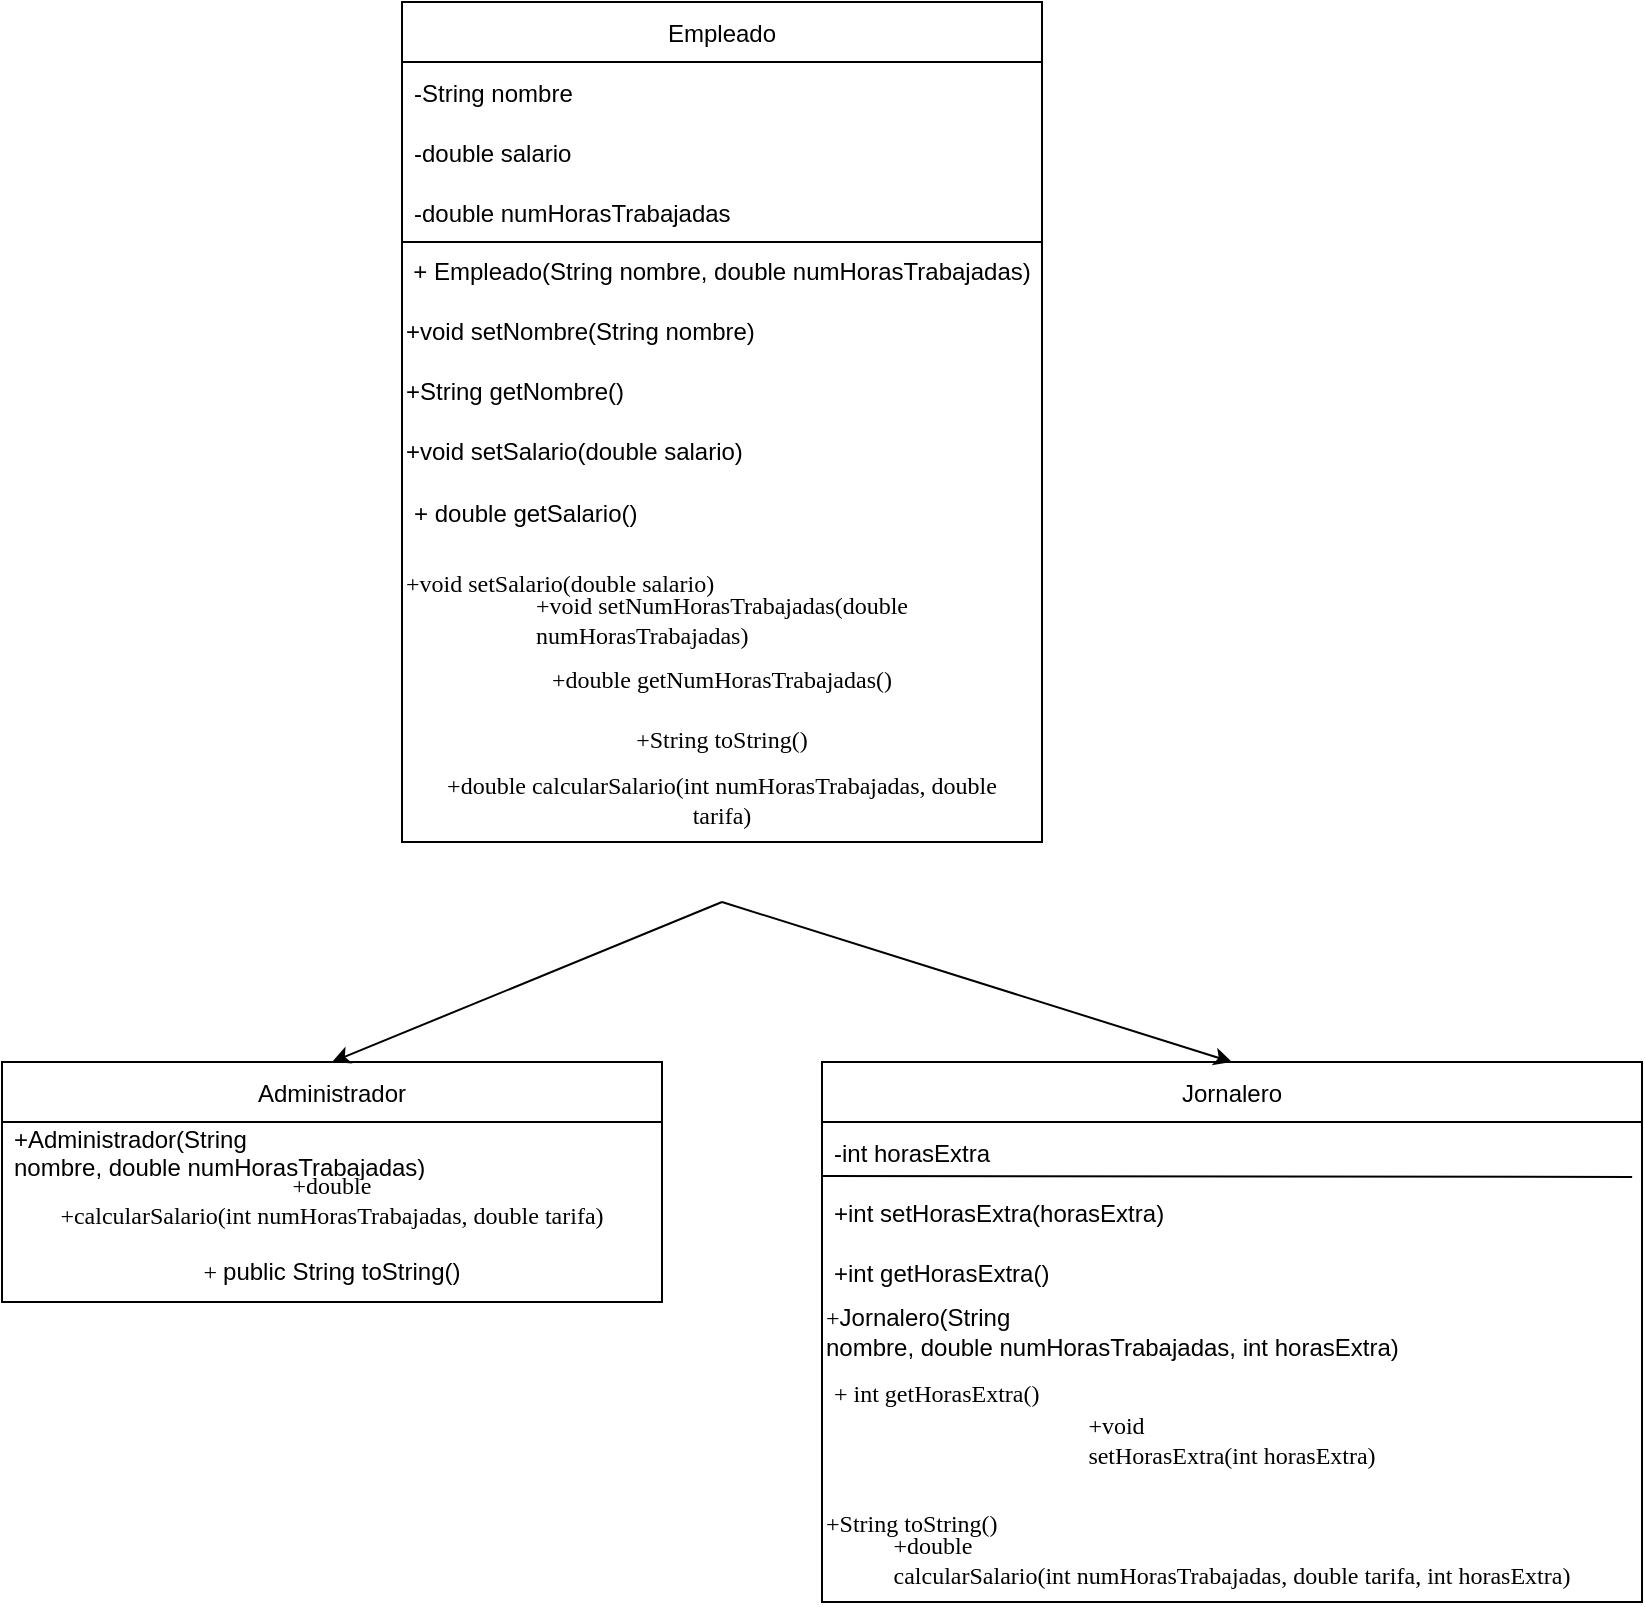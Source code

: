 <mxfile version="15.5.9" type="github">
  <diagram id="xTUGB7p3_omPBzjIi3sy" name="Page-1">
    <mxGraphModel dx="1314" dy="462" grid="1" gridSize="10" guides="1" tooltips="1" connect="1" arrows="1" fold="1" page="1" pageScale="1" pageWidth="850" pageHeight="1100" math="0" shadow="0">
      <root>
        <mxCell id="0" />
        <mxCell id="1" parent="0" />
        <mxCell id="VnJcrbIUjHWHnTCe0xU6-1" value="Empleado" style="swimlane;fontStyle=0;childLayout=stackLayout;horizontal=1;startSize=30;horizontalStack=0;resizeParent=1;resizeParentMax=0;resizeLast=0;collapsible=1;marginBottom=0;" vertex="1" parent="1">
          <mxGeometry x="320" y="20" width="320" height="420" as="geometry" />
        </mxCell>
        <mxCell id="VnJcrbIUjHWHnTCe0xU6-2" value="-String nombre" style="text;strokeColor=none;fillColor=none;align=left;verticalAlign=middle;spacingLeft=4;spacingRight=4;overflow=hidden;points=[[0,0.5],[1,0.5]];portConstraint=eastwest;rotatable=0;" vertex="1" parent="VnJcrbIUjHWHnTCe0xU6-1">
          <mxGeometry y="30" width="320" height="30" as="geometry" />
        </mxCell>
        <mxCell id="VnJcrbIUjHWHnTCe0xU6-3" value="-double salario" style="text;strokeColor=none;fillColor=none;align=left;verticalAlign=middle;spacingLeft=4;spacingRight=4;overflow=hidden;points=[[0,0.5],[1,0.5]];portConstraint=eastwest;rotatable=0;" vertex="1" parent="VnJcrbIUjHWHnTCe0xU6-1">
          <mxGeometry y="60" width="320" height="30" as="geometry" />
        </mxCell>
        <mxCell id="VnJcrbIUjHWHnTCe0xU6-4" value="-double numHorasTrabajadas" style="text;strokeColor=none;fillColor=none;align=left;verticalAlign=middle;spacingLeft=4;spacingRight=4;overflow=hidden;points=[[0,0.5],[1,0.5]];portConstraint=eastwest;rotatable=0;" vertex="1" parent="VnJcrbIUjHWHnTCe0xU6-1">
          <mxGeometry y="90" width="320" height="30" as="geometry" />
        </mxCell>
        <mxCell id="VnJcrbIUjHWHnTCe0xU6-13" value="&lt;span style=&quot;text-align: left&quot;&gt;+ Empleado(String nombre, double numHorasTrabajadas)&lt;/span&gt;" style="text;html=1;strokeColor=none;fillColor=none;align=center;verticalAlign=middle;whiteSpace=wrap;rounded=0;" vertex="1" parent="VnJcrbIUjHWHnTCe0xU6-1">
          <mxGeometry y="120" width="320" height="30" as="geometry" />
        </mxCell>
        <mxCell id="VnJcrbIUjHWHnTCe0xU6-14" value="" style="endArrow=none;html=1;rounded=0;exitX=0;exitY=0;exitDx=0;exitDy=0;entryX=1;entryY=0;entryDx=0;entryDy=0;" edge="1" parent="VnJcrbIUjHWHnTCe0xU6-1" source="VnJcrbIUjHWHnTCe0xU6-13" target="VnJcrbIUjHWHnTCe0xU6-13">
          <mxGeometry width="50" height="50" relative="1" as="geometry">
            <mxPoint x="80" y="210" as="sourcePoint" />
            <mxPoint x="130" y="160" as="targetPoint" />
          </mxGeometry>
        </mxCell>
        <mxCell id="VnJcrbIUjHWHnTCe0xU6-15" value="+void setNombre(String nombre)" style="text;html=1;strokeColor=none;fillColor=none;align=left;verticalAlign=middle;whiteSpace=wrap;rounded=0;" vertex="1" parent="VnJcrbIUjHWHnTCe0xU6-1">
          <mxGeometry y="150" width="320" height="30" as="geometry" />
        </mxCell>
        <mxCell id="VnJcrbIUjHWHnTCe0xU6-16" value="+String getNombre()" style="text;html=1;strokeColor=none;fillColor=none;align=left;verticalAlign=middle;whiteSpace=wrap;rounded=0;" vertex="1" parent="VnJcrbIUjHWHnTCe0xU6-1">
          <mxGeometry y="180" width="320" height="30" as="geometry" />
        </mxCell>
        <mxCell id="VnJcrbIUjHWHnTCe0xU6-17" value="+void setSalario(double salario)" style="text;html=1;strokeColor=none;fillColor=none;align=left;verticalAlign=middle;whiteSpace=wrap;rounded=0;" vertex="1" parent="VnJcrbIUjHWHnTCe0xU6-1">
          <mxGeometry y="210" width="320" height="30" as="geometry" />
        </mxCell>
        <mxCell id="VnJcrbIUjHWHnTCe0xU6-18" value="+ double getSalario()" style="text;strokeColor=none;fillColor=none;align=left;verticalAlign=middle;spacingLeft=4;spacingRight=4;overflow=hidden;points=[[0,0.5],[1,0.5]];portConstraint=eastwest;rotatable=0;" vertex="1" parent="VnJcrbIUjHWHnTCe0xU6-1">
          <mxGeometry y="240" width="320" height="30" as="geometry" />
        </mxCell>
        <mxCell id="VnJcrbIUjHWHnTCe0xU6-19" value="&lt;p class=&quot;MsoNormal&quot; style=&quot;margin-bottom: 0cm ; line-height: normal&quot;&gt;&lt;span lang=&quot;EN-US&quot;&gt;&lt;font face=&quot;Tahoma&quot; style=&quot;font-size: 12px&quot;&gt;+void setSalario(double salario)&lt;/font&gt;&lt;/span&gt;&lt;/p&gt;" style="text;html=1;strokeColor=none;fillColor=none;align=left;verticalAlign=middle;whiteSpace=wrap;rounded=0;" vertex="1" parent="VnJcrbIUjHWHnTCe0xU6-1">
          <mxGeometry y="270" width="320" height="30" as="geometry" />
        </mxCell>
        <mxCell id="VnJcrbIUjHWHnTCe0xU6-20" value="&lt;div style=&quot;text-align: left&quot;&gt;&lt;span&gt;+void setNumHorasTrabajadas(double&lt;/span&gt;&lt;/div&gt;&lt;font style=&quot;font-size: 12px&quot;&gt;&lt;div style=&quot;text-align: left&quot;&gt;&lt;span&gt;numHorasTrabajadas)&lt;/span&gt;&lt;/div&gt;&lt;/font&gt;&lt;p class=&quot;MsoNormal&quot; style=&quot;margin-bottom: 0cm ; line-height: normal&quot;&gt;&lt;span style=&quot;font-size: 12.0pt ; font-family: &amp;#34;segoe ui&amp;#34; , sans-serif&quot;&gt;&lt;/span&gt;&lt;/p&gt;" style="text;html=1;strokeColor=none;fillColor=none;align=center;verticalAlign=middle;whiteSpace=wrap;rounded=0;fontFamily=Tahoma;fontSize=12;" vertex="1" parent="VnJcrbIUjHWHnTCe0xU6-1">
          <mxGeometry y="300" width="320" height="30" as="geometry" />
        </mxCell>
        <mxCell id="VnJcrbIUjHWHnTCe0xU6-22" value="&lt;div style=&quot;text-align: left&quot;&gt;&lt;span&gt;+&lt;/span&gt;&lt;span&gt;double getNumHorasTrabajadas()&lt;/span&gt;&lt;/div&gt;&lt;p class=&quot;MsoNormal&quot;&gt;&lt;/p&gt;" style="text;html=1;strokeColor=none;fillColor=none;align=center;verticalAlign=middle;whiteSpace=wrap;rounded=0;fontFamily=Tahoma;fontSize=12;" vertex="1" parent="VnJcrbIUjHWHnTCe0xU6-1">
          <mxGeometry y="330" width="320" height="30" as="geometry" />
        </mxCell>
        <mxCell id="VnJcrbIUjHWHnTCe0xU6-23" value="&lt;div style=&quot;text-align: left&quot;&gt;&lt;span&gt;+&lt;/span&gt;&lt;span&gt;String toString()&lt;/span&gt;&lt;/div&gt;&lt;p class=&quot;MsoNormal&quot;&gt;&lt;/p&gt;" style="text;html=1;strokeColor=none;fillColor=none;align=center;verticalAlign=middle;whiteSpace=wrap;rounded=0;fontFamily=Tahoma;fontSize=12;" vertex="1" parent="VnJcrbIUjHWHnTCe0xU6-1">
          <mxGeometry y="360" width="320" height="30" as="geometry" />
        </mxCell>
        <mxCell id="VnJcrbIUjHWHnTCe0xU6-24" value="+&lt;span&gt;double calcularSalario(int numHorasTrabajadas, double&lt;br/&gt;tarifa)&lt;/span&gt;&lt;p class=&quot;MsoNormal&quot;&gt;&lt;/p&gt;" style="text;html=1;strokeColor=none;fillColor=none;align=center;verticalAlign=middle;whiteSpace=wrap;rounded=0;fontFamily=Tahoma;fontSize=12;" vertex="1" parent="VnJcrbIUjHWHnTCe0xU6-1">
          <mxGeometry y="390" width="320" height="30" as="geometry" />
        </mxCell>
        <mxCell id="VnJcrbIUjHWHnTCe0xU6-5" value="Jornalero" style="swimlane;fontStyle=0;childLayout=stackLayout;horizontal=1;startSize=30;horizontalStack=0;resizeParent=1;resizeParentMax=0;resizeLast=0;collapsible=1;marginBottom=0;" vertex="1" parent="1">
          <mxGeometry x="530" y="550" width="410" height="270" as="geometry" />
        </mxCell>
        <mxCell id="VnJcrbIUjHWHnTCe0xU6-6" value="-int horasExtra" style="text;strokeColor=none;fillColor=none;align=left;verticalAlign=middle;spacingLeft=4;spacingRight=4;overflow=hidden;points=[[0,0.5],[1,0.5]];portConstraint=eastwest;rotatable=0;" vertex="1" parent="VnJcrbIUjHWHnTCe0xU6-5">
          <mxGeometry y="30" width="410" height="30" as="geometry" />
        </mxCell>
        <mxCell id="VnJcrbIUjHWHnTCe0xU6-7" value="+int setHorasExtra(horasExtra)" style="text;strokeColor=none;fillColor=none;align=left;verticalAlign=middle;spacingLeft=4;spacingRight=4;overflow=hidden;points=[[0,0.5],[1,0.5]];portConstraint=eastwest;rotatable=0;" vertex="1" parent="VnJcrbIUjHWHnTCe0xU6-5">
          <mxGeometry y="60" width="410" height="30" as="geometry" />
        </mxCell>
        <mxCell id="VnJcrbIUjHWHnTCe0xU6-8" value="+int getHorasExtra()" style="text;strokeColor=none;fillColor=none;align=left;verticalAlign=middle;spacingLeft=4;spacingRight=4;overflow=hidden;points=[[0,0.5],[1,0.5]];portConstraint=eastwest;rotatable=0;" vertex="1" parent="VnJcrbIUjHWHnTCe0xU6-5">
          <mxGeometry y="90" width="410" height="30" as="geometry" />
        </mxCell>
        <mxCell id="VnJcrbIUjHWHnTCe0xU6-31" value="" style="endArrow=none;html=1;rounded=0;fontFamily=Tahoma;fontSize=12;entryX=0.988;entryY=-0.084;entryDx=0;entryDy=0;entryPerimeter=0;" edge="1" parent="VnJcrbIUjHWHnTCe0xU6-5" target="VnJcrbIUjHWHnTCe0xU6-7">
          <mxGeometry width="50" height="50" relative="1" as="geometry">
            <mxPoint y="57" as="sourcePoint" />
            <mxPoint x="-330" y="-20" as="targetPoint" />
          </mxGeometry>
        </mxCell>
        <mxCell id="VnJcrbIUjHWHnTCe0xU6-32" value="&lt;font style=&quot;font-size: 12px&quot;&gt;+&lt;span style=&quot;line-height: 107% ; font-family: &amp;#34;calibri&amp;#34; , sans-serif&quot;&gt;Jornalero(String&lt;br&gt;nombre, double numHorasTrabajadas, int horasExtra)&lt;/span&gt;&lt;/font&gt;" style="text;html=1;strokeColor=none;fillColor=none;align=left;verticalAlign=middle;whiteSpace=wrap;rounded=0;fontFamily=Tahoma;fontSize=12;" vertex="1" parent="VnJcrbIUjHWHnTCe0xU6-5">
          <mxGeometry y="120" width="410" height="30" as="geometry" />
        </mxCell>
        <mxCell id="VnJcrbIUjHWHnTCe0xU6-34" value="+ int getHorasExtra()" style="text;strokeColor=none;fillColor=none;align=left;verticalAlign=middle;spacingLeft=4;spacingRight=4;overflow=hidden;points=[[0,0.5],[1,0.5]];portConstraint=eastwest;rotatable=0;fontFamily=Tahoma;fontSize=12;" vertex="1" parent="VnJcrbIUjHWHnTCe0xU6-5">
          <mxGeometry y="150" width="410" height="30" as="geometry" />
        </mxCell>
        <mxCell id="VnJcrbIUjHWHnTCe0xU6-33" value="&lt;div style=&quot;text-align: left&quot;&gt;&lt;span&gt;+&lt;/span&gt;&lt;span&gt;void&lt;/span&gt;&lt;/div&gt;&lt;span&gt;&lt;div style=&quot;text-align: left&quot;&gt;&lt;span&gt;setHorasExtra(int horasExtra)&lt;/span&gt;&lt;/div&gt;&lt;/span&gt;&lt;p class=&quot;MsoNormal&quot; style=&quot;margin-bottom: 0cm ; line-height: normal&quot;&gt;&lt;/p&gt;" style="text;html=1;strokeColor=none;fillColor=none;align=center;verticalAlign=middle;whiteSpace=wrap;rounded=0;fontFamily=Tahoma;fontSize=12;" vertex="1" parent="VnJcrbIUjHWHnTCe0xU6-5">
          <mxGeometry y="180" width="410" height="30" as="geometry" />
        </mxCell>
        <mxCell id="VnJcrbIUjHWHnTCe0xU6-35" value="&lt;p class=&quot;MsoNormal&quot; style=&quot;margin-bottom: 0cm ; line-height: normal&quot;&gt;+String toString()&lt;/p&gt;" style="text;html=1;strokeColor=none;fillColor=none;align=left;verticalAlign=middle;whiteSpace=wrap;rounded=0;fontFamily=Tahoma;fontSize=12;" vertex="1" parent="VnJcrbIUjHWHnTCe0xU6-5">
          <mxGeometry y="210" width="410" height="30" as="geometry" />
        </mxCell>
        <mxCell id="VnJcrbIUjHWHnTCe0xU6-36" value="&lt;div style=&quot;text-align: left&quot;&gt;&lt;span&gt;+&lt;/span&gt;&lt;span&gt;double&lt;/span&gt;&lt;/div&gt;&lt;span&gt;&lt;div style=&quot;text-align: left&quot;&gt;&lt;span&gt;calcularSalario(int numHorasTrabajadas, double tarifa, int horasExtra)&lt;/span&gt;&lt;/div&gt;&lt;/span&gt;&lt;p class=&quot;MsoNormal&quot; style=&quot;margin-bottom: 0cm ; line-height: normal&quot;&gt;&lt;/p&gt;" style="text;html=1;strokeColor=none;fillColor=none;align=center;verticalAlign=middle;whiteSpace=wrap;rounded=0;fontFamily=Tahoma;fontSize=12;" vertex="1" parent="VnJcrbIUjHWHnTCe0xU6-5">
          <mxGeometry y="240" width="410" height="30" as="geometry" />
        </mxCell>
        <mxCell id="VnJcrbIUjHWHnTCe0xU6-9" value="Administrador" style="swimlane;fontStyle=0;childLayout=stackLayout;horizontal=1;startSize=30;horizontalStack=0;resizeParent=1;resizeParentMax=0;resizeLast=0;collapsible=1;marginBottom=0;" vertex="1" parent="1">
          <mxGeometry x="120" y="550" width="330" height="120" as="geometry" />
        </mxCell>
        <mxCell id="VnJcrbIUjHWHnTCe0xU6-12" value="+Administrador(String&#xa;nombre, double numHorasTrabajadas)&#xa;" style="text;strokeColor=none;fillColor=none;align=left;verticalAlign=middle;spacingLeft=4;spacingRight=4;overflow=hidden;points=[[0,0.5],[1,0.5]];portConstraint=eastwest;rotatable=0;" vertex="1" parent="VnJcrbIUjHWHnTCe0xU6-9">
          <mxGeometry y="30" width="330" height="30" as="geometry" />
        </mxCell>
        <mxCell id="VnJcrbIUjHWHnTCe0xU6-28" value="+&lt;span&gt;double&lt;br&gt;+calcularSalario(int numHorasTrabajadas, double tarifa)&lt;/span&gt;&lt;p class=&quot;MsoNormal&quot; style=&quot;margin-bottom: 0cm ; line-height: normal&quot;&gt;&lt;/p&gt;" style="text;html=1;strokeColor=none;fillColor=none;align=center;verticalAlign=middle;whiteSpace=wrap;rounded=0;fontFamily=Tahoma;fontSize=12;" vertex="1" parent="VnJcrbIUjHWHnTCe0xU6-9">
          <mxGeometry y="60" width="330" height="30" as="geometry" />
        </mxCell>
        <mxCell id="VnJcrbIUjHWHnTCe0xU6-29" value="&lt;font style=&quot;font-size: 12px&quot;&gt;+&amp;nbsp;&lt;span style=&quot;line-height: 107% ; font-family: &amp;#34;calibri&amp;#34; , sans-serif&quot;&gt;public String toString()&lt;/span&gt;&lt;/font&gt;" style="text;html=1;strokeColor=none;fillColor=none;align=center;verticalAlign=middle;whiteSpace=wrap;rounded=0;fontFamily=Tahoma;fontSize=12;" vertex="1" parent="VnJcrbIUjHWHnTCe0xU6-9">
          <mxGeometry y="90" width="330" height="30" as="geometry" />
        </mxCell>
        <mxCell id="VnJcrbIUjHWHnTCe0xU6-26" value="" style="endArrow=classic;html=1;rounded=0;fontFamily=Tahoma;fontSize=12;exitX=0.5;exitY=1;exitDx=0;exitDy=0;entryX=0.5;entryY=0;entryDx=0;entryDy=0;" edge="1" parent="1" target="VnJcrbIUjHWHnTCe0xU6-9">
          <mxGeometry width="50" height="50" relative="1" as="geometry">
            <mxPoint x="480" y="470" as="sourcePoint" />
            <mxPoint x="450" y="470" as="targetPoint" />
          </mxGeometry>
        </mxCell>
        <mxCell id="VnJcrbIUjHWHnTCe0xU6-27" value="" style="endArrow=classic;html=1;rounded=0;fontFamily=Tahoma;fontSize=12;entryX=0.5;entryY=0;entryDx=0;entryDy=0;exitX=0.5;exitY=1;exitDx=0;exitDy=0;" edge="1" parent="1" target="VnJcrbIUjHWHnTCe0xU6-5">
          <mxGeometry width="50" height="50" relative="1" as="geometry">
            <mxPoint x="480" y="470" as="sourcePoint" />
            <mxPoint x="450" y="470" as="targetPoint" />
          </mxGeometry>
        </mxCell>
      </root>
    </mxGraphModel>
  </diagram>
</mxfile>
